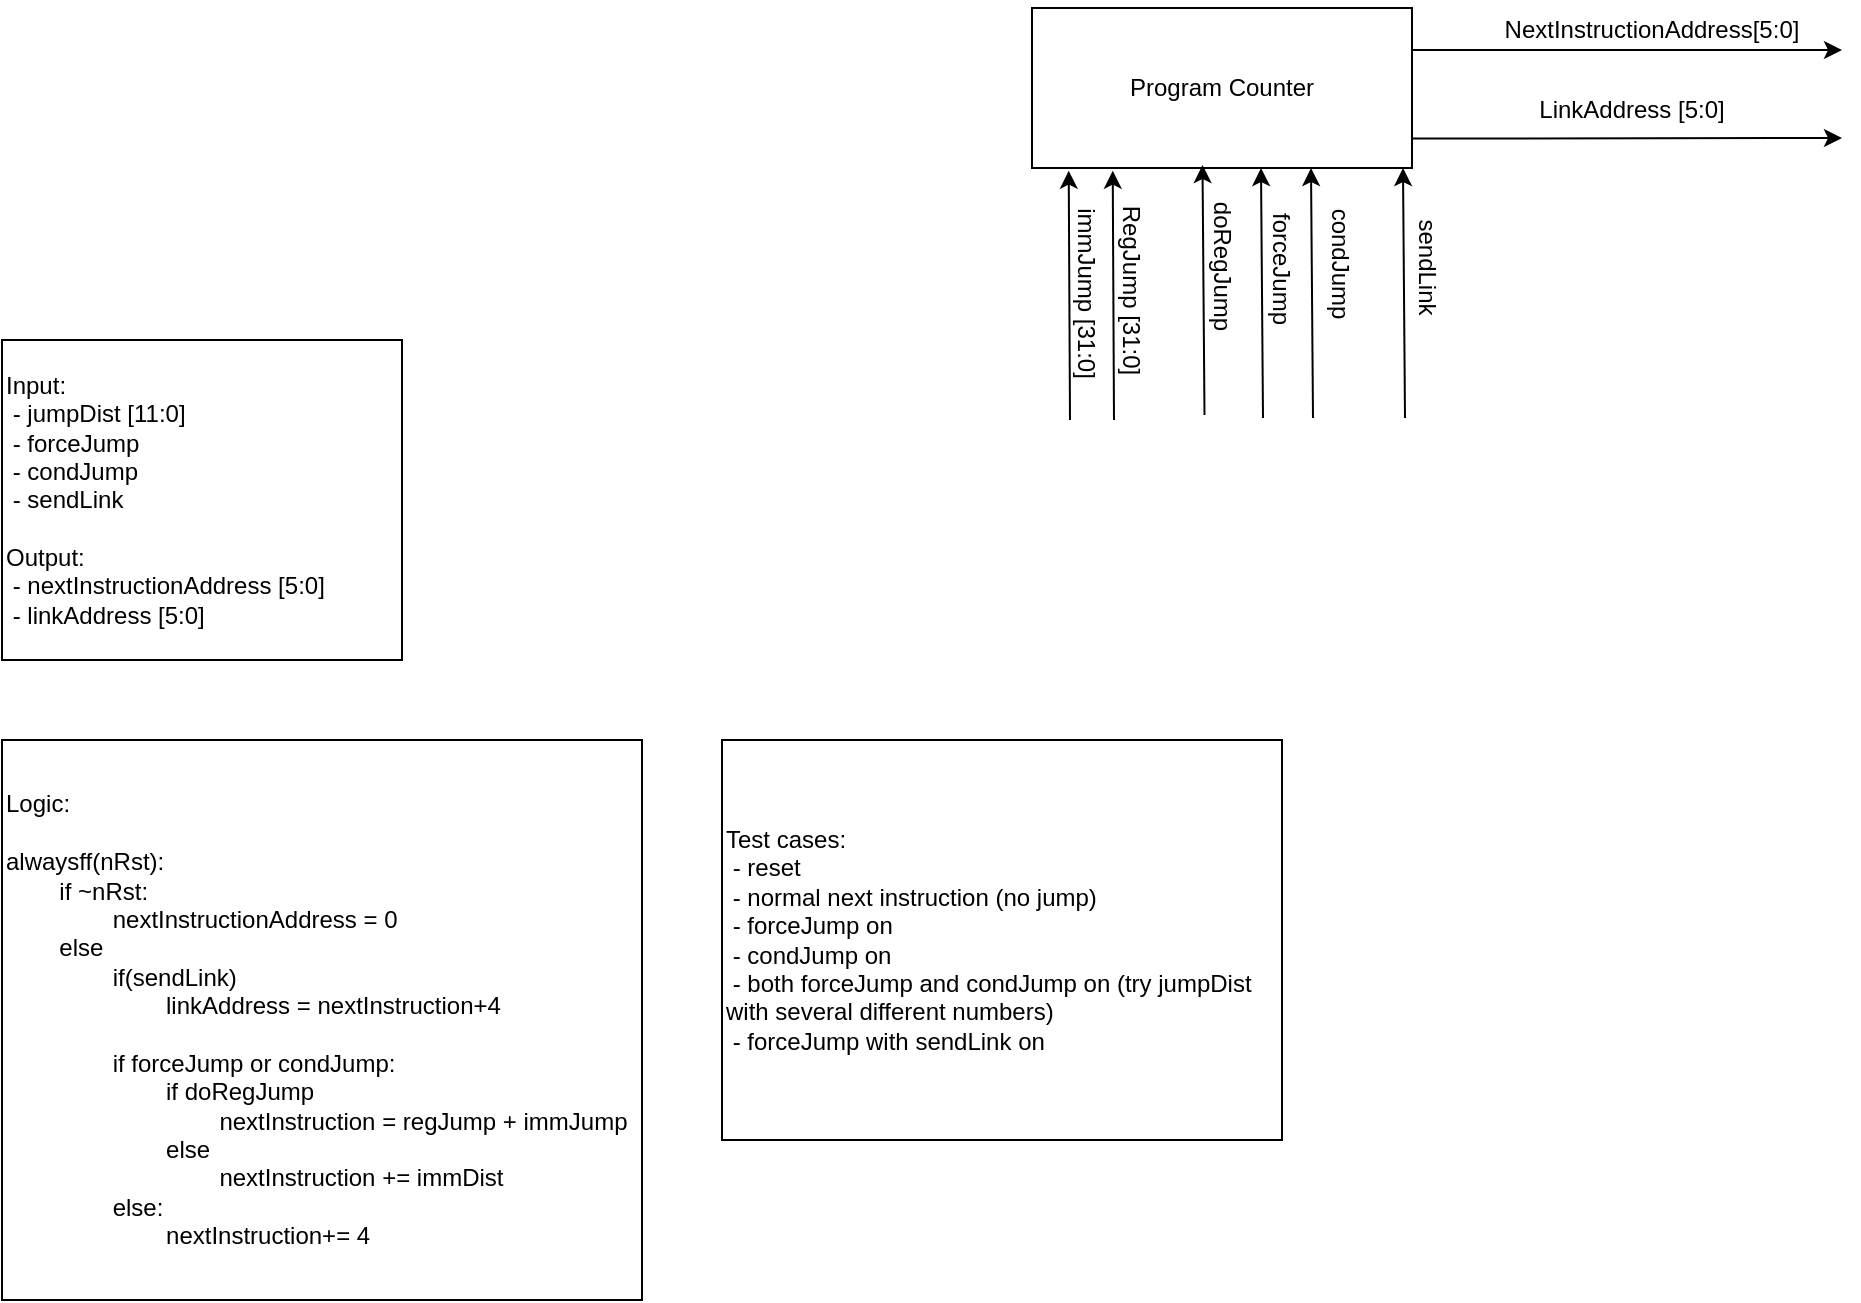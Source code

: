<mxfile version="24.5.5" type="github">
  <diagram name="Page-1" id="NBaVzd6jnGeTVgfEtgDP">
    <mxGraphModel dx="1173" dy="1575" grid="1" gridSize="10" guides="1" tooltips="1" connect="1" arrows="1" fold="1" page="1" pageScale="1" pageWidth="850" pageHeight="1100" math="0" shadow="0">
      <root>
        <mxCell id="0" />
        <mxCell id="1" parent="0" />
        <mxCell id="QF4taupE5QL_7I8sE1Tv-3" value="Input:&lt;div&gt;&amp;nbsp;- jumpDist [11:0]&lt;/div&gt;&lt;div&gt;&amp;nbsp;- forceJump&lt;/div&gt;&lt;div&gt;&amp;nbsp;- condJump&lt;/div&gt;&lt;div&gt;&amp;nbsp;- sendLink&lt;/div&gt;&lt;div&gt;&lt;br&gt;&lt;/div&gt;&lt;div&gt;Output:&lt;/div&gt;&lt;div&gt;&amp;nbsp;- nextInstructionAddress [5:0]&lt;/div&gt;&lt;div&gt;&amp;nbsp;- linkAddress [5:0]&lt;/div&gt;" style="rounded=0;whiteSpace=wrap;html=1;align=left;" vertex="1" parent="1">
          <mxGeometry x="160" y="40" width="200" height="160" as="geometry" />
        </mxCell>
        <mxCell id="QF4taupE5QL_7I8sE1Tv-4" value="Logic:&lt;div&gt;&lt;br&gt;&lt;/div&gt;&lt;div&gt;alwaysff(nRst):&lt;/div&gt;&lt;div&gt;&lt;span style=&quot;white-space: pre;&quot;&gt;&#x9;&lt;/span&gt;if ~nRst:&lt;br&gt;&lt;/div&gt;&lt;div&gt;&lt;span style=&quot;white-space: pre;&quot;&gt;&#x9;&lt;/span&gt;&lt;span style=&quot;white-space: pre;&quot;&gt;&#x9;&lt;/span&gt;nextInstructionAddress&amp;nbsp;= 0&lt;br&gt;&lt;/div&gt;&lt;div&gt;&lt;span style=&quot;white-space: pre;&quot;&gt;&#x9;&lt;/span&gt;else&lt;br&gt;&lt;/div&gt;&lt;div&gt;&lt;span style=&quot;white-space: pre;&quot;&gt;&#x9;&lt;/span&gt;&lt;span style=&quot;white-space: pre;&quot;&gt;&#x9;&lt;/span&gt;if(sendLink)&lt;br&gt;&lt;/div&gt;&lt;div&gt;&lt;span style=&quot;white-space: pre;&quot;&gt;&#x9;&lt;/span&gt;&lt;span style=&quot;white-space: pre;&quot;&gt;&#x9;&lt;/span&gt;&lt;span style=&quot;white-space: pre;&quot;&gt;&#x9;&lt;/span&gt;linkAddress = nextInstruction+4&lt;br&gt;&lt;/div&gt;&lt;div&gt;&lt;span style=&quot;white-space: pre;&quot;&gt;&#x9;&lt;/span&gt;&lt;span style=&quot;white-space: pre;&quot;&gt;&#x9;&lt;/span&gt;&lt;br&gt;&lt;/div&gt;&lt;div&gt;&lt;span style=&quot;white-space: pre;&quot;&gt;&#x9;&lt;/span&gt;&lt;span style=&quot;white-space: pre;&quot;&gt;&#x9;&lt;/span&gt;if forceJump or condJump:&lt;br&gt;&lt;/div&gt;&lt;div&gt;&lt;span style=&quot;white-space: pre;&quot;&gt;&#x9;&lt;/span&gt;&lt;span style=&quot;white-space: pre;&quot;&gt;&#x9;&lt;/span&gt;&lt;span style=&quot;white-space: pre;&quot;&gt;&#x9;&lt;/span&gt;if doRegJump&lt;br&gt;&lt;/div&gt;&lt;div&gt;&lt;span style=&quot;white-space: pre;&quot;&gt;&#x9;&lt;/span&gt;&lt;span style=&quot;white-space: pre;&quot;&gt;&#x9;&lt;/span&gt;&lt;span style=&quot;white-space: pre;&quot;&gt;&#x9;&lt;/span&gt;&lt;span style=&quot;white-space: pre;&quot;&gt;&#x9;&lt;/span&gt;nextInstruction = regJump + immJump&lt;br&gt;&lt;/div&gt;&lt;div&gt;&lt;span style=&quot;white-space: pre;&quot;&gt;&#x9;&lt;/span&gt;&lt;span style=&quot;white-space: pre;&quot;&gt;&#x9;&lt;/span&gt;&lt;span style=&quot;white-space: pre;&quot;&gt;&#x9;&lt;/span&gt;else&lt;br&gt;&lt;/div&gt;&lt;div&gt;&lt;span style=&quot;white-space: pre;&quot;&gt;&#x9;&lt;/span&gt;&lt;span style=&quot;white-space: pre;&quot;&gt;&#x9;&lt;/span&gt;&lt;span style=&quot;white-space: pre;&quot;&gt;&#x9;&lt;span style=&quot;white-space: pre;&quot;&gt;&#x9;&lt;/span&gt;&lt;/span&gt;nextInstruction&amp;nbsp;+= immDist&lt;br&gt;&lt;/div&gt;&lt;div&gt;&lt;span style=&quot;white-space: pre;&quot;&gt;&#x9;&lt;/span&gt;&lt;span style=&quot;white-space: pre;&quot;&gt;&#x9;&lt;/span&gt;else:&lt;br&gt;&lt;/div&gt;&lt;div&gt;&lt;span style=&quot;white-space: pre;&quot;&gt;&#x9;&lt;/span&gt;&lt;span style=&quot;white-space: pre;&quot;&gt;&#x9;&lt;/span&gt;&lt;span style=&quot;white-space: pre;&quot;&gt;&#x9;&lt;/span&gt;nextInstruction+= 4&lt;br&gt;&lt;/div&gt;" style="rounded=0;whiteSpace=wrap;html=1;align=left;" vertex="1" parent="1">
          <mxGeometry x="160" y="240" width="320" height="280" as="geometry" />
        </mxCell>
        <mxCell id="QF4taupE5QL_7I8sE1Tv-5" value="Test cases:&lt;div&gt;&amp;nbsp;- reset&lt;/div&gt;&lt;div&gt;&amp;nbsp;- normal next instruction (no jump)&lt;/div&gt;&lt;div&gt;&amp;nbsp;- forceJump on&lt;/div&gt;&lt;div&gt;&amp;nbsp;- condJump on&lt;/div&gt;&lt;div&gt;&amp;nbsp;- both forceJump and condJump on (try jumpDist with several different numbers)&lt;/div&gt;&lt;div&gt;&amp;nbsp;- forceJump with sendLink on&lt;/div&gt;" style="rounded=0;whiteSpace=wrap;html=1;align=left;" vertex="1" parent="1">
          <mxGeometry x="520" y="240" width="280" height="200" as="geometry" />
        </mxCell>
        <mxCell id="QF4taupE5QL_7I8sE1Tv-7" value="Program Counter" style="rounded=0;whiteSpace=wrap;html=1;" vertex="1" parent="1">
          <mxGeometry x="675" y="-126" width="190" height="80" as="geometry" />
        </mxCell>
        <mxCell id="QF4taupE5QL_7I8sE1Tv-9" value="NextInstructionAddress[5:0]" style="text;html=1;align=center;verticalAlign=middle;whiteSpace=wrap;rounded=0;" vertex="1" parent="1">
          <mxGeometry x="955" y="-130" width="60" height="30" as="geometry" />
        </mxCell>
        <mxCell id="QF4taupE5QL_7I8sE1Tv-11" value="immJump [31:0]" style="text;html=1;align=center;verticalAlign=middle;whiteSpace=wrap;rounded=0;rotation=90;" vertex="1" parent="1">
          <mxGeometry x="653.75" y="1.5" width="97" height="30" as="geometry" />
        </mxCell>
        <mxCell id="QF4taupE5QL_7I8sE1Tv-13" value="condJump" style="text;html=1;align=center;verticalAlign=middle;whiteSpace=wrap;rounded=0;rotation=90;" vertex="1" parent="1">
          <mxGeometry x="799" y="-9.5" width="60" height="23" as="geometry" />
        </mxCell>
        <mxCell id="QF4taupE5QL_7I8sE1Tv-15" value="forceJump" style="text;html=1;align=center;verticalAlign=middle;whiteSpace=wrap;rounded=0;rotation=90;" vertex="1" parent="1">
          <mxGeometry x="760" y="-10.75" width="78.5" height="30" as="geometry" />
        </mxCell>
        <mxCell id="QF4taupE5QL_7I8sE1Tv-18" value="sendLink" style="text;html=1;align=center;verticalAlign=middle;whiteSpace=wrap;rounded=0;rotation=90;" vertex="1" parent="1">
          <mxGeometry x="832.75" y="-11.75" width="78.5" height="30" as="geometry" />
        </mxCell>
        <mxCell id="QF4taupE5QL_7I8sE1Tv-19" value="LinkAddress [5:0]" style="text;html=1;align=center;verticalAlign=middle;whiteSpace=wrap;rounded=0;rotation=0;" vertex="1" parent="1">
          <mxGeometry x="920.0" y="-90" width="110.13" height="30" as="geometry" />
        </mxCell>
        <mxCell id="QF4taupE5QL_7I8sE1Tv-20" value="" style="endArrow=classic;html=1;rounded=0;exitX=0;exitY=0.5;exitDx=0;exitDy=0;" edge="1" parent="1">
          <mxGeometry width="50" height="50" relative="1" as="geometry">
            <mxPoint x="865" y="-105" as="sourcePoint" />
            <mxPoint x="1080" y="-105.0" as="targetPoint" />
          </mxGeometry>
        </mxCell>
        <mxCell id="QF4taupE5QL_7I8sE1Tv-21" value="" style="endArrow=classic;html=1;rounded=0;exitX=0.04;exitY=1.006;exitDx=0;exitDy=0;exitPerimeter=0;" edge="1" parent="1">
          <mxGeometry width="50" height="50" relative="1" as="geometry">
            <mxPoint x="865.0" y="-60.71" as="sourcePoint" />
            <mxPoint x="1080" y="-61" as="targetPoint" />
          </mxGeometry>
        </mxCell>
        <mxCell id="QF4taupE5QL_7I8sE1Tv-22" value="" style="endArrow=classic;html=1;rounded=0;entryX=0.444;entryY=1.017;entryDx=0;entryDy=0;entryPerimeter=0;" edge="1" parent="1">
          <mxGeometry width="50" height="50" relative="1" as="geometry">
            <mxPoint x="694" y="80" as="sourcePoint" />
            <mxPoint x="693.36" y="-44.64" as="targetPoint" />
          </mxGeometry>
        </mxCell>
        <mxCell id="QF4taupE5QL_7I8sE1Tv-23" value="" style="endArrow=classic;html=1;rounded=0;entryX=0.444;entryY=1.017;entryDx=0;entryDy=0;entryPerimeter=0;" edge="1" parent="1">
          <mxGeometry width="50" height="50" relative="1" as="geometry">
            <mxPoint x="790.5" y="79" as="sourcePoint" />
            <mxPoint x="789.5" y="-46" as="targetPoint" />
          </mxGeometry>
        </mxCell>
        <mxCell id="QF4taupE5QL_7I8sE1Tv-24" value="" style="endArrow=classic;html=1;rounded=0;entryX=0.444;entryY=1.017;entryDx=0;entryDy=0;entryPerimeter=0;" edge="1" parent="1">
          <mxGeometry width="50" height="50" relative="1" as="geometry">
            <mxPoint x="815.5" y="79" as="sourcePoint" />
            <mxPoint x="814.5" y="-46" as="targetPoint" />
          </mxGeometry>
        </mxCell>
        <mxCell id="QF4taupE5QL_7I8sE1Tv-26" value="" style="endArrow=classic;html=1;rounded=0;entryX=0.444;entryY=1.017;entryDx=0;entryDy=0;entryPerimeter=0;" edge="1" parent="1">
          <mxGeometry width="50" height="50" relative="1" as="geometry">
            <mxPoint x="861.5" y="79" as="sourcePoint" />
            <mxPoint x="860.5" y="-46" as="targetPoint" />
          </mxGeometry>
        </mxCell>
        <mxCell id="QF4taupE5QL_7I8sE1Tv-27" value="RegJump [31:0]" style="text;html=1;align=center;verticalAlign=middle;whiteSpace=wrap;rounded=0;rotation=90;" vertex="1" parent="1">
          <mxGeometry x="671.75" width="105" height="30" as="geometry" />
        </mxCell>
        <mxCell id="QF4taupE5QL_7I8sE1Tv-28" value="" style="endArrow=classic;html=1;rounded=0;entryX=0.444;entryY=1.017;entryDx=0;entryDy=0;entryPerimeter=0;" edge="1" parent="1">
          <mxGeometry width="50" height="50" relative="1" as="geometry">
            <mxPoint x="716" y="80" as="sourcePoint" />
            <mxPoint x="715.36" y="-44.64" as="targetPoint" />
          </mxGeometry>
        </mxCell>
        <mxCell id="QF4taupE5QL_7I8sE1Tv-36" value="doRegJump" style="text;html=1;align=center;verticalAlign=middle;whiteSpace=wrap;rounded=0;rotation=90;" vertex="1" parent="1">
          <mxGeometry x="730.75" y="-12.25" width="78.5" height="30" as="geometry" />
        </mxCell>
        <mxCell id="QF4taupE5QL_7I8sE1Tv-37" value="" style="endArrow=classic;html=1;rounded=0;entryX=0.444;entryY=1.017;entryDx=0;entryDy=0;entryPerimeter=0;" edge="1" parent="1">
          <mxGeometry width="50" height="50" relative="1" as="geometry">
            <mxPoint x="761.25" y="77.5" as="sourcePoint" />
            <mxPoint x="760.25" y="-47.5" as="targetPoint" />
          </mxGeometry>
        </mxCell>
      </root>
    </mxGraphModel>
  </diagram>
</mxfile>
